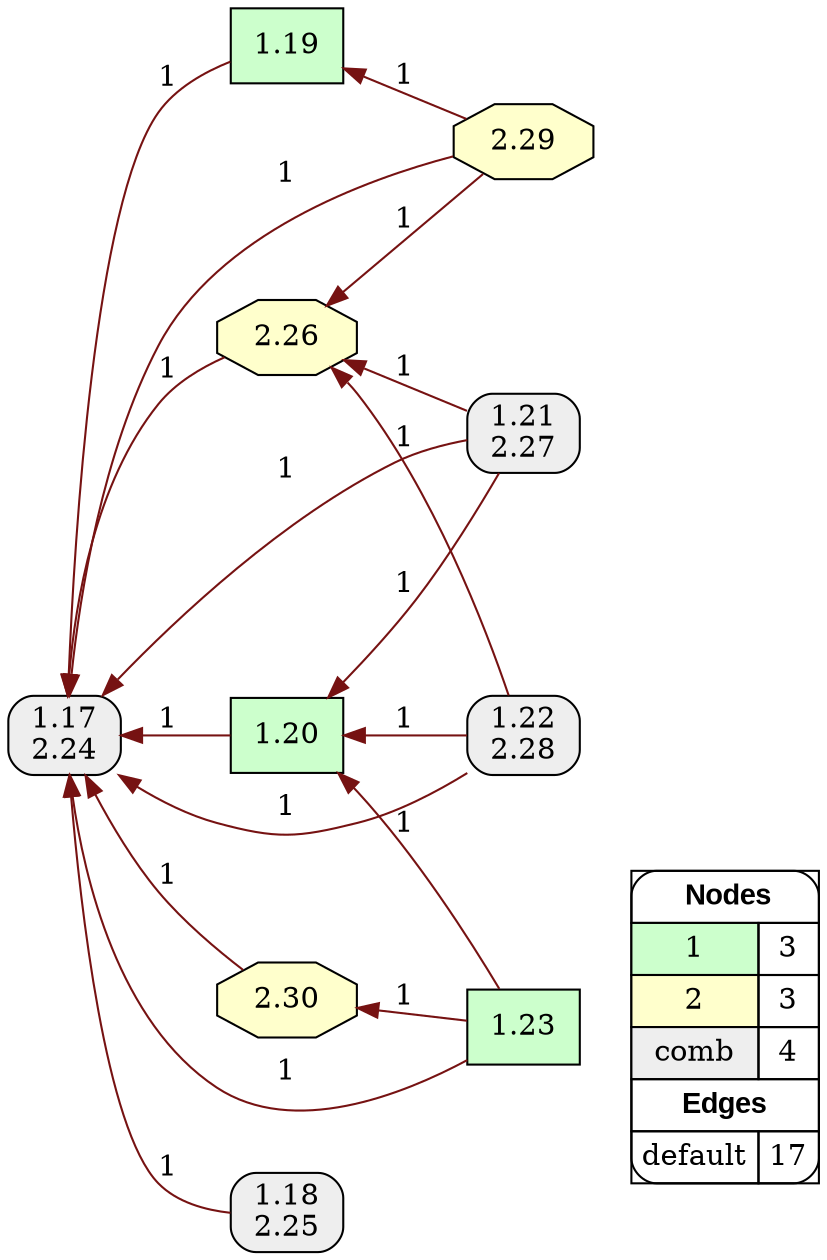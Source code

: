 digraph{
rankdir=RL
node[shape=box style=filled fillcolor="#CCFFCC"] 
"1.20"
"1.19"
"1.23"
node[shape=octagon style=filled fillcolor="#FFFFCC"] 
"2.30"
"2.29"
"2.26"
node[shape=box style="filled,rounded" fillcolor="#EEEEEE"] 
"1.17\n2.24"
"1.21\n2.27"
"1.18\n2.25"
"1.22\n2.28"
edge[arrowhead=normal style=solid color="#000000" constraint=true ]
"1.20" -> "1.17\n2.24" [label="1"][color="#761212"]
"1.22\n2.28" -> "2.26" [label="1"][color="#761212"]
"1.22\n2.28" -> "1.20" [label="1"][color="#761212"]
"1.18\n2.25" -> "1.17\n2.24" [label="1"][color="#761212"]
"1.23" -> "1.20" [label="1"][color="#761212"]
"1.21\n2.27" -> "1.17\n2.24" [label="1"][color="#761212"]
"2.29" -> "1.19" [label="1"][color="#761212"]
"1.21\n2.27" -> "1.20" [label="1"][color="#761212"]
"1.23" -> "1.17\n2.24" [label="1"][color="#761212"]
"1.19" -> "1.17\n2.24" [label="1"][color="#761212"]
"1.21\n2.27" -> "2.26" [label="1"][color="#761212"]
"2.30" -> "1.17\n2.24" [label="1"][color="#761212"]
"2.29" -> "2.26" [label="1"][color="#761212"]
"2.29" -> "1.17\n2.24" [label="1"][color="#761212"]
"1.22\n2.28" -> "1.17\n2.24" [label="1"][color="#761212"]
"2.26" -> "1.17\n2.24" [label="1"][color="#761212"]
"1.23" -> "2.30" [label="1"][color="#761212"]
edge[arrowhead=normal style=solid color="#000000" constraint=true ]
node[shape=box] 
{rank=source Legend [fillcolor= white margin=0 label=< 
 <TABLE BORDER="0" CELLBORDER="1" CELLSPACING="0" CELLPADDING="4"> 
<TR> <TD COLSPAN="2"><font face="Arial Black"> Nodes</font></TD> </TR> 
<TR> 
 <TD bgcolor="#CCFFCC">1</TD> 
 <TD>3</TD> 
 </TR> 
<TR> 
 <TD bgcolor="#FFFFCC">2</TD> 
 <TD>3</TD> 
 </TR> 
<TR> 
 <TD bgcolor="#EEEEEE">comb</TD> 
 <TD>4</TD> 
 </TR> 
<TR> <TD COLSPAN="2"><font face = "Arial Black"> Edges </font></TD> </TR> 
<TR> 
 <TD><font color ="#000000">default</font></TD> 
 <TD>17</TD> 
 </TR> 
</TABLE> 
 >] } 
}